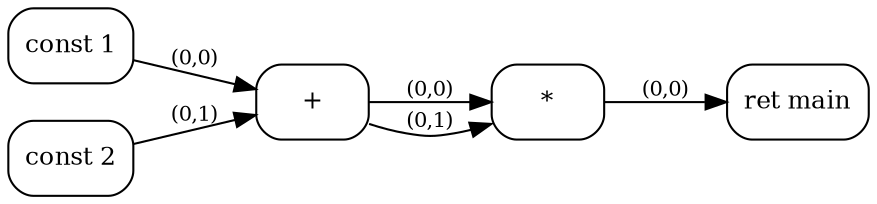 digraph G {
  rankdir=LR;
  node [shape=box, style=rounded, fontsize=12];
  n0 [label="const 1"];
  n1 [label="const 2"];
  n2 [label="+"];
  n3 [label="*"];
  n4 [label="ret main"];
  n0 -> n2 [label="(0,0)", fontsize=10];
  n1 -> n2 [label="(0,1)", fontsize=10];
  n2 -> n3 [label="(0,0)", fontsize=10];
  n2 -> n3 [label="(0,1)", fontsize=10];
  n3 -> n4 [label="(0,0)", fontsize=10];
}
